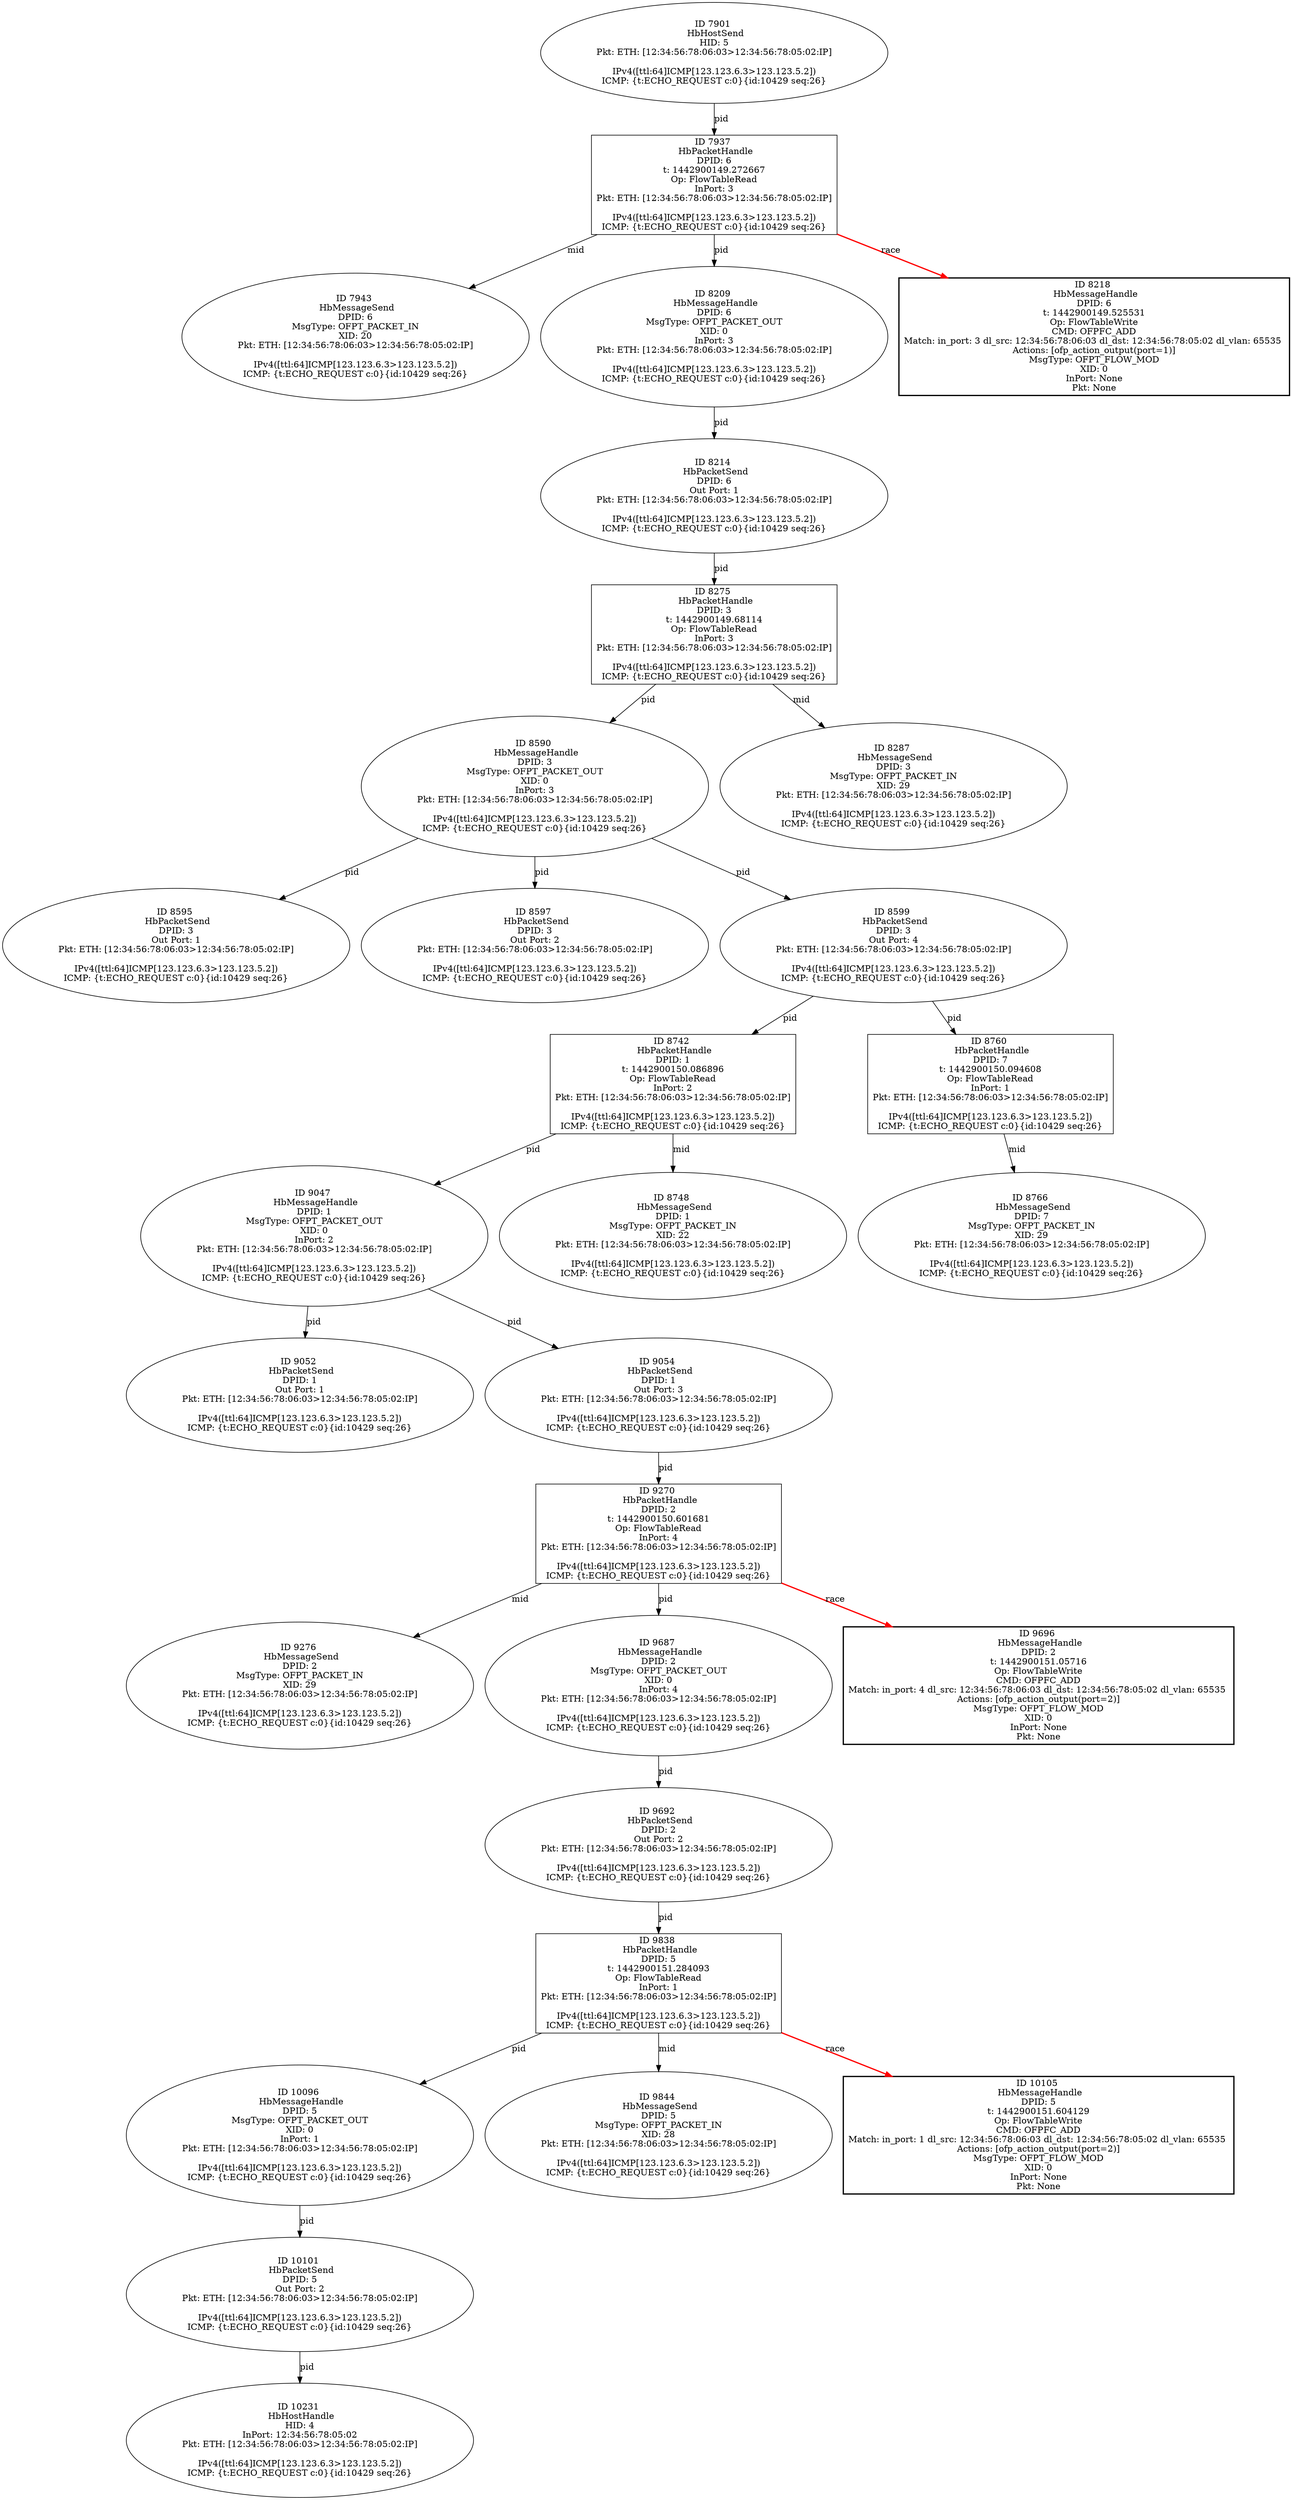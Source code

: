 strict digraph G {
7937 [shape=box, event=<hb_events.HbPacketHandle object at 0x1099f74d0>, label="ID 7937 
 HbPacketHandle
DPID: 6
t: 1442900149.272667
Op: FlowTableRead
InPort: 3
Pkt: ETH: [12:34:56:78:06:03>12:34:56:78:05:02:IP]

IPv4([ttl:64]ICMP[123.123.6.3>123.123.5.2])
ICMP: {t:ECHO_REQUEST c:0}{id:10429 seq:26}"];
7943 [shape=oval, event=<hb_events.HbMessageSend object at 0x1099f7dd0>, label="ID 7943 
 HbMessageSend
DPID: 6
MsgType: OFPT_PACKET_IN
XID: 20
Pkt: ETH: [12:34:56:78:06:03>12:34:56:78:05:02:IP]

IPv4([ttl:64]ICMP[123.123.6.3>123.123.5.2])
ICMP: {t:ECHO_REQUEST c:0}{id:10429 seq:26}"];
9047 [shape=oval, event=<hb_events.HbMessageHandle object at 0x109bcbd90>, label="ID 9047 
 HbMessageHandle
DPID: 1
MsgType: OFPT_PACKET_OUT
XID: 0
InPort: 2
Pkt: ETH: [12:34:56:78:06:03>12:34:56:78:05:02:IP]

IPv4([ttl:64]ICMP[123.123.6.3>123.123.5.2])
ICMP: {t:ECHO_REQUEST c:0}{id:10429 seq:26}"];
8590 [shape=oval, event=<hb_events.HbMessageHandle object at 0x109afc610>, label="ID 8590 
 HbMessageHandle
DPID: 3
MsgType: OFPT_PACKET_OUT
XID: 0
InPort: 3
Pkt: ETH: [12:34:56:78:06:03>12:34:56:78:05:02:IP]

IPv4([ttl:64]ICMP[123.123.6.3>123.123.5.2])
ICMP: {t:ECHO_REQUEST c:0}{id:10429 seq:26}"];
8209 [shape=oval, event=<hb_events.HbMessageHandle object at 0x109a5c150>, label="ID 8209 
 HbMessageHandle
DPID: 6
MsgType: OFPT_PACKET_OUT
XID: 0
InPort: 3
Pkt: ETH: [12:34:56:78:06:03>12:34:56:78:05:02:IP]

IPv4([ttl:64]ICMP[123.123.6.3>123.123.5.2])
ICMP: {t:ECHO_REQUEST c:0}{id:10429 seq:26}"];
8595 [shape=oval, event=<hb_events.HbPacketSend object at 0x109afcd50>, label="ID 8595 
 HbPacketSend
DPID: 3
Out Port: 1
Pkt: ETH: [12:34:56:78:06:03>12:34:56:78:05:02:IP]

IPv4([ttl:64]ICMP[123.123.6.3>123.123.5.2])
ICMP: {t:ECHO_REQUEST c:0}{id:10429 seq:26}"];
8597 [shape=oval, event=<hb_events.HbPacketSend object at 0x109afcf90>, label="ID 8597 
 HbPacketSend
DPID: 3
Out Port: 2
Pkt: ETH: [12:34:56:78:06:03>12:34:56:78:05:02:IP]

IPv4([ttl:64]ICMP[123.123.6.3>123.123.5.2])
ICMP: {t:ECHO_REQUEST c:0}{id:10429 seq:26}"];
8214 [shape=oval, event=<hb_events.HbPacketSend object at 0x109a5c650>, label="ID 8214 
 HbPacketSend
DPID: 6
Out Port: 1
Pkt: ETH: [12:34:56:78:06:03>12:34:56:78:05:02:IP]

IPv4([ttl:64]ICMP[123.123.6.3>123.123.5.2])
ICMP: {t:ECHO_REQUEST c:0}{id:10429 seq:26}"];
8599 [shape=oval, event=<hb_events.HbPacketSend object at 0x109b02210>, label="ID 8599 
 HbPacketSend
DPID: 3
Out Port: 4
Pkt: ETH: [12:34:56:78:06:03>12:34:56:78:05:02:IP]

IPv4([ttl:64]ICMP[123.123.6.3>123.123.5.2])
ICMP: {t:ECHO_REQUEST c:0}{id:10429 seq:26}"];
8218 [shape=box, style=bold, event=<hb_events.HbMessageHandle object at 0x109a5c9d0>, label="ID 8218 
 HbMessageHandle
DPID: 6
t: 1442900149.525531
Op: FlowTableWrite
CMD: OFPFC_ADD
Match: in_port: 3 dl_src: 12:34:56:78:06:03 dl_dst: 12:34:56:78:05:02 dl_vlan: 65535 
Actions: [ofp_action_output(port=1)]
MsgType: OFPT_FLOW_MOD
XID: 0
InPort: None
Pkt: None"];
8742 [shape=box, event=<hb_events.HbPacketHandle object at 0x109b38e90>, label="ID 8742 
 HbPacketHandle
DPID: 1
t: 1442900150.086896
Op: FlowTableRead
InPort: 2
Pkt: ETH: [12:34:56:78:06:03>12:34:56:78:05:02:IP]

IPv4([ttl:64]ICMP[123.123.6.3>123.123.5.2])
ICMP: {t:ECHO_REQUEST c:0}{id:10429 seq:26}"];
9052 [shape=oval, event=<hb_events.HbPacketSend object at 0x109bcf690>, label="ID 9052 
 HbPacketSend
DPID: 1
Out Port: 1
Pkt: ETH: [12:34:56:78:06:03>12:34:56:78:05:02:IP]

IPv4([ttl:64]ICMP[123.123.6.3>123.123.5.2])
ICMP: {t:ECHO_REQUEST c:0}{id:10429 seq:26}"];
8748 [shape=oval, event=<hb_events.HbMessageSend object at 0x109b3f990>, label="ID 8748 
 HbMessageSend
DPID: 1
MsgType: OFPT_PACKET_IN
XID: 22
Pkt: ETH: [12:34:56:78:06:03>12:34:56:78:05:02:IP]

IPv4([ttl:64]ICMP[123.123.6.3>123.123.5.2])
ICMP: {t:ECHO_REQUEST c:0}{id:10429 seq:26}"];
9270 [shape=box, event=<hb_events.HbPacketHandle object at 0x109c3eb10>, label="ID 9270 
 HbPacketHandle
DPID: 2
t: 1442900150.601681
Op: FlowTableRead
InPort: 4
Pkt: ETH: [12:34:56:78:06:03>12:34:56:78:05:02:IP]

IPv4([ttl:64]ICMP[123.123.6.3>123.123.5.2])
ICMP: {t:ECHO_REQUEST c:0}{id:10429 seq:26}"];
8760 [shape=box, event=<hb_events.HbPacketHandle object at 0x109b44190>, label="ID 8760 
 HbPacketHandle
DPID: 7
t: 1442900150.094608
Op: FlowTableRead
InPort: 1
Pkt: ETH: [12:34:56:78:06:03>12:34:56:78:05:02:IP]

IPv4([ttl:64]ICMP[123.123.6.3>123.123.5.2])
ICMP: {t:ECHO_REQUEST c:0}{id:10429 seq:26}"];
9276 [shape=oval, event=<hb_events.HbMessageSend object at 0x109c47310>, label="ID 9276 
 HbMessageSend
DPID: 2
MsgType: OFPT_PACKET_IN
XID: 29
Pkt: ETH: [12:34:56:78:06:03>12:34:56:78:05:02:IP]

IPv4([ttl:64]ICMP[123.123.6.3>123.123.5.2])
ICMP: {t:ECHO_REQUEST c:0}{id:10429 seq:26}"];
8766 [shape=oval, event=<hb_events.HbMessageSend object at 0x109b44950>, label="ID 8766 
 HbMessageSend
DPID: 7
MsgType: OFPT_PACKET_IN
XID: 29
Pkt: ETH: [12:34:56:78:06:03>12:34:56:78:05:02:IP]

IPv4([ttl:64]ICMP[123.123.6.3>123.123.5.2])
ICMP: {t:ECHO_REQUEST c:0}{id:10429 seq:26}"];
8275 [shape=box, event=<hb_events.HbPacketHandle object at 0x109a78c50>, label="ID 8275 
 HbPacketHandle
DPID: 3
t: 1442900149.68114
Op: FlowTableRead
InPort: 3
Pkt: ETH: [12:34:56:78:06:03>12:34:56:78:05:02:IP]

IPv4([ttl:64]ICMP[123.123.6.3>123.123.5.2])
ICMP: {t:ECHO_REQUEST c:0}{id:10429 seq:26}"];
9687 [shape=oval, event=<hb_events.HbMessageHandle object at 0x109d55390>, label="ID 9687 
 HbMessageHandle
DPID: 2
MsgType: OFPT_PACKET_OUT
XID: 0
InPort: 4
Pkt: ETH: [12:34:56:78:06:03>12:34:56:78:05:02:IP]

IPv4([ttl:64]ICMP[123.123.6.3>123.123.5.2])
ICMP: {t:ECHO_REQUEST c:0}{id:10429 seq:26}"];
9692 [shape=oval, event=<hb_events.HbPacketSend object at 0x109d55750>, label="ID 9692 
 HbPacketSend
DPID: 2
Out Port: 2
Pkt: ETH: [12:34:56:78:06:03>12:34:56:78:05:02:IP]

IPv4([ttl:64]ICMP[123.123.6.3>123.123.5.2])
ICMP: {t:ECHO_REQUEST c:0}{id:10429 seq:26}"];
7901 [shape=oval, event=<hb_events.HbHostSend object at 0x1099f1410>, label="ID 7901 
 HbHostSend
HID: 5
Pkt: ETH: [12:34:56:78:06:03>12:34:56:78:05:02:IP]

IPv4([ttl:64]ICMP[123.123.6.3>123.123.5.2])
ICMP: {t:ECHO_REQUEST c:0}{id:10429 seq:26}"];
9054 [shape=oval, event=<hb_events.HbPacketSend object at 0x109bcf8d0>, label="ID 9054 
 HbPacketSend
DPID: 1
Out Port: 3
Pkt: ETH: [12:34:56:78:06:03>12:34:56:78:05:02:IP]

IPv4([ttl:64]ICMP[123.123.6.3>123.123.5.2])
ICMP: {t:ECHO_REQUEST c:0}{id:10429 seq:26}"];
8287 [shape=oval, event=<hb_events.HbMessageSend object at 0x109a735d0>, label="ID 8287 
 HbMessageSend
DPID: 3
MsgType: OFPT_PACKET_IN
XID: 29
Pkt: ETH: [12:34:56:78:06:03>12:34:56:78:05:02:IP]

IPv4([ttl:64]ICMP[123.123.6.3>123.123.5.2])
ICMP: {t:ECHO_REQUEST c:0}{id:10429 seq:26}"];
9696 [shape=box, style=bold, event=<hb_events.HbMessageHandle object at 0x109d41e10>, label="ID 9696 
 HbMessageHandle
DPID: 2
t: 1442900151.05716
Op: FlowTableWrite
CMD: OFPFC_ADD
Match: in_port: 4 dl_src: 12:34:56:78:06:03 dl_dst: 12:34:56:78:05:02 dl_vlan: 65535 
Actions: [ofp_action_output(port=2)]
MsgType: OFPT_FLOW_MOD
XID: 0
InPort: None
Pkt: None"];
9838 [shape=box, event=<hb_events.HbPacketHandle object at 0x109dc3c10>, label="ID 9838 
 HbPacketHandle
DPID: 5
t: 1442900151.284093
Op: FlowTableRead
InPort: 1
Pkt: ETH: [12:34:56:78:06:03>12:34:56:78:05:02:IP]

IPv4([ttl:64]ICMP[123.123.6.3>123.123.5.2])
ICMP: {t:ECHO_REQUEST c:0}{id:10429 seq:26}"];
10096 [shape=oval, event=<hb_events.HbMessageHandle object at 0x109e9de50>, label="ID 10096 
 HbMessageHandle
DPID: 5
MsgType: OFPT_PACKET_OUT
XID: 0
InPort: 1
Pkt: ETH: [12:34:56:78:06:03>12:34:56:78:05:02:IP]

IPv4([ttl:64]ICMP[123.123.6.3>123.123.5.2])
ICMP: {t:ECHO_REQUEST c:0}{id:10429 seq:26}"];
9844 [shape=oval, event=<hb_events.HbMessageSend object at 0x109ddeed0>, label="ID 9844 
 HbMessageSend
DPID: 5
MsgType: OFPT_PACKET_IN
XID: 28
Pkt: ETH: [12:34:56:78:06:03>12:34:56:78:05:02:IP]

IPv4([ttl:64]ICMP[123.123.6.3>123.123.5.2])
ICMP: {t:ECHO_REQUEST c:0}{id:10429 seq:26}"];
10101 [shape=oval, event=<hb_events.HbPacketSend object at 0x109ea2390>, label="ID 10101 
 HbPacketSend
DPID: 5
Out Port: 2
Pkt: ETH: [12:34:56:78:06:03>12:34:56:78:05:02:IP]

IPv4([ttl:64]ICMP[123.123.6.3>123.123.5.2])
ICMP: {t:ECHO_REQUEST c:0}{id:10429 seq:26}"];
10231 [shape=oval, event=<hb_events.HbHostHandle object at 0x109ef8d10>, label="ID 10231 
 HbHostHandle
HID: 4
InPort: 12:34:56:78:05:02
Pkt: ETH: [12:34:56:78:06:03>12:34:56:78:05:02:IP]

IPv4([ttl:64]ICMP[123.123.6.3>123.123.5.2])
ICMP: {t:ECHO_REQUEST c:0}{id:10429 seq:26}"];
10105 [shape=box, style=bold, event=<hb_events.HbMessageHandle object at 0x109ea2750>, label="ID 10105 
 HbMessageHandle
DPID: 5
t: 1442900151.604129
Op: FlowTableWrite
CMD: OFPFC_ADD
Match: in_port: 1 dl_src: 12:34:56:78:06:03 dl_dst: 12:34:56:78:05:02 dl_vlan: 65535 
Actions: [ofp_action_output(port=2)]
MsgType: OFPT_FLOW_MOD
XID: 0
InPort: None
Pkt: None"];
7937 -> 8209  [rel=pid, label=pid];
7937 -> 8218  [harmful=True, color=red, style=bold, rel=race, label=race];
7937 -> 7943  [rel=mid, label=mid];
9047 -> 9052  [rel=pid, label=pid];
9047 -> 9054  [rel=pid, label=pid];
8590 -> 8595  [rel=pid, label=pid];
8590 -> 8597  [rel=pid, label=pid];
8590 -> 8599  [rel=pid, label=pid];
8209 -> 8214  [rel=pid, label=pid];
8214 -> 8275  [rel=pid, label=pid];
8599 -> 8760  [rel=pid, label=pid];
8599 -> 8742  [rel=pid, label=pid];
8742 -> 8748  [rel=mid, label=mid];
8742 -> 9047  [rel=pid, label=pid];
9270 -> 9696  [harmful=True, color=red, style=bold, rel=race, label=race];
9270 -> 9276  [rel=mid, label=mid];
9270 -> 9687  [rel=pid, label=pid];
8760 -> 8766  [rel=mid, label=mid];
8275 -> 8590  [rel=pid, label=pid];
8275 -> 8287  [rel=mid, label=mid];
9687 -> 9692  [rel=pid, label=pid];
9692 -> 9838  [rel=pid, label=pid];
7901 -> 7937  [rel=pid, label=pid];
9054 -> 9270  [rel=pid, label=pid];
9838 -> 10096  [rel=pid, label=pid];
9838 -> 10105  [harmful=True, color=red, style=bold, rel=race, label=race];
9838 -> 9844  [rel=mid, label=mid];
10096 -> 10101  [rel=pid, label=pid];
10101 -> 10231  [rel=pid, label=pid];
}

